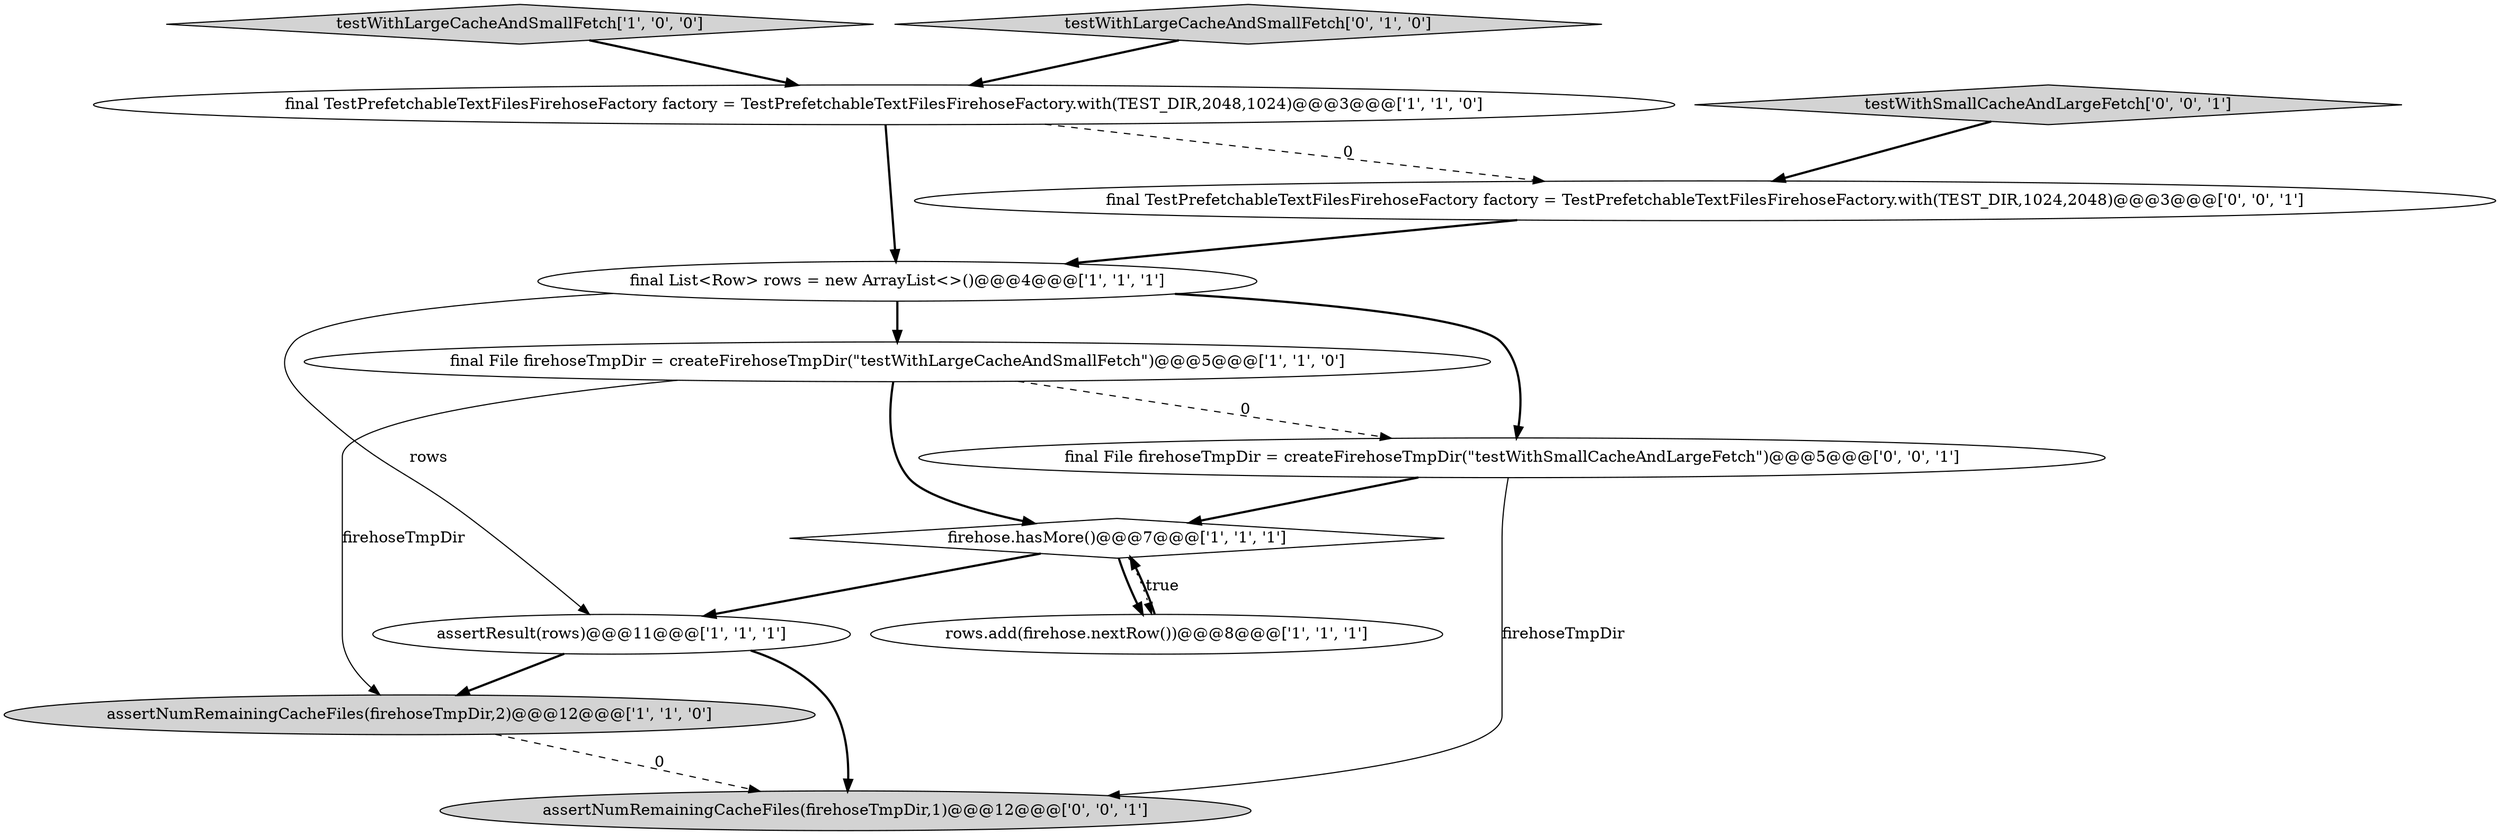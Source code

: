 digraph {
6 [style = filled, label = "testWithLargeCacheAndSmallFetch['1', '0', '0']", fillcolor = lightgray, shape = diamond image = "AAA0AAABBB1BBB"];
8 [style = filled, label = "testWithLargeCacheAndSmallFetch['0', '1', '0']", fillcolor = lightgray, shape = diamond image = "AAA0AAABBB2BBB"];
2 [style = filled, label = "assertResult(rows)@@@11@@@['1', '1', '1']", fillcolor = white, shape = ellipse image = "AAA0AAABBB1BBB"];
4 [style = filled, label = "final List<Row> rows = new ArrayList<>()@@@4@@@['1', '1', '1']", fillcolor = white, shape = ellipse image = "AAA0AAABBB1BBB"];
5 [style = filled, label = "firehose.hasMore()@@@7@@@['1', '1', '1']", fillcolor = white, shape = diamond image = "AAA0AAABBB1BBB"];
1 [style = filled, label = "rows.add(firehose.nextRow())@@@8@@@['1', '1', '1']", fillcolor = white, shape = ellipse image = "AAA0AAABBB1BBB"];
3 [style = filled, label = "assertNumRemainingCacheFiles(firehoseTmpDir,2)@@@12@@@['1', '1', '0']", fillcolor = lightgray, shape = ellipse image = "AAA0AAABBB1BBB"];
7 [style = filled, label = "final TestPrefetchableTextFilesFirehoseFactory factory = TestPrefetchableTextFilesFirehoseFactory.with(TEST_DIR,2048,1024)@@@3@@@['1', '1', '0']", fillcolor = white, shape = ellipse image = "AAA0AAABBB1BBB"];
9 [style = filled, label = "assertNumRemainingCacheFiles(firehoseTmpDir,1)@@@12@@@['0', '0', '1']", fillcolor = lightgray, shape = ellipse image = "AAA0AAABBB3BBB"];
10 [style = filled, label = "final File firehoseTmpDir = createFirehoseTmpDir(\"testWithSmallCacheAndLargeFetch\")@@@5@@@['0', '0', '1']", fillcolor = white, shape = ellipse image = "AAA0AAABBB3BBB"];
12 [style = filled, label = "testWithSmallCacheAndLargeFetch['0', '0', '1']", fillcolor = lightgray, shape = diamond image = "AAA0AAABBB3BBB"];
11 [style = filled, label = "final TestPrefetchableTextFilesFirehoseFactory factory = TestPrefetchableTextFilesFirehoseFactory.with(TEST_DIR,1024,2048)@@@3@@@['0', '0', '1']", fillcolor = white, shape = ellipse image = "AAA0AAABBB3BBB"];
0 [style = filled, label = "final File firehoseTmpDir = createFirehoseTmpDir(\"testWithLargeCacheAndSmallFetch\")@@@5@@@['1', '1', '0']", fillcolor = white, shape = ellipse image = "AAA0AAABBB1BBB"];
1->5 [style = bold, label=""];
4->10 [style = bold, label=""];
4->2 [style = solid, label="rows"];
2->3 [style = bold, label=""];
5->1 [style = dotted, label="true"];
11->4 [style = bold, label=""];
12->11 [style = bold, label=""];
7->11 [style = dashed, label="0"];
7->4 [style = bold, label=""];
2->9 [style = bold, label=""];
0->10 [style = dashed, label="0"];
8->7 [style = bold, label=""];
4->0 [style = bold, label=""];
10->9 [style = solid, label="firehoseTmpDir"];
5->1 [style = bold, label=""];
5->2 [style = bold, label=""];
10->5 [style = bold, label=""];
3->9 [style = dashed, label="0"];
0->3 [style = solid, label="firehoseTmpDir"];
6->7 [style = bold, label=""];
0->5 [style = bold, label=""];
}
